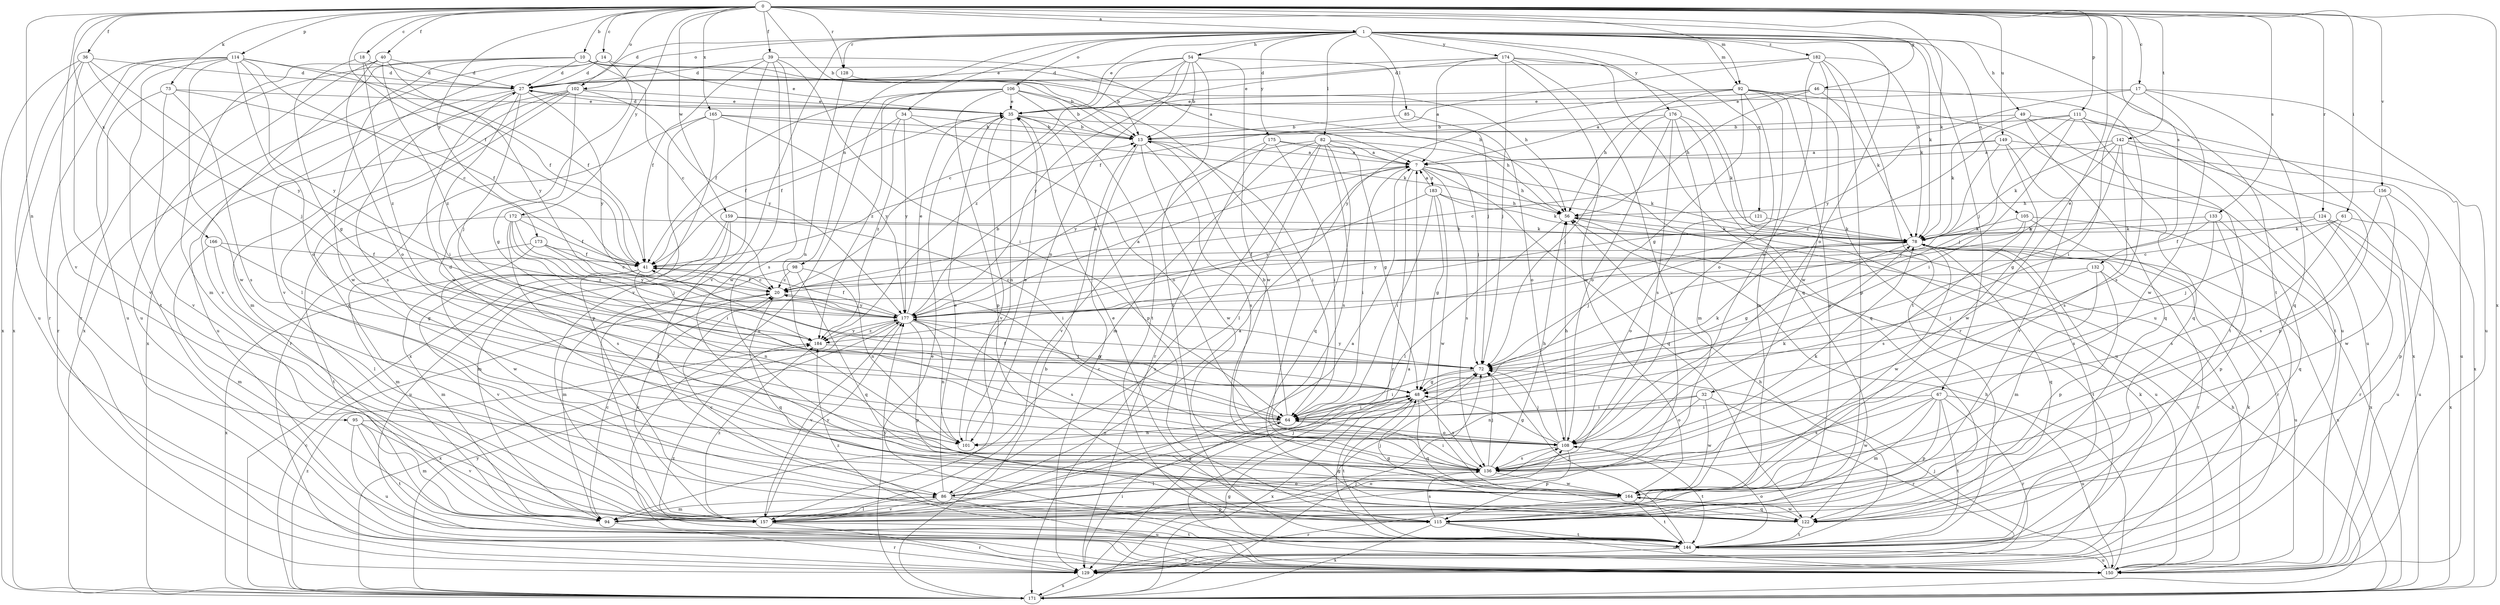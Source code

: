 strict digraph  {
0;
1;
7;
10;
13;
14;
17;
18;
20;
27;
32;
34;
35;
36;
39;
40;
41;
46;
48;
49;
54;
56;
61;
64;
67;
72;
73;
78;
82;
85;
86;
92;
94;
95;
98;
101;
102;
105;
106;
108;
111;
114;
115;
121;
122;
124;
128;
129;
132;
133;
136;
142;
144;
149;
150;
156;
157;
159;
164;
165;
166;
171;
172;
173;
174;
175;
176;
177;
182;
183;
184;
0 -> 1  [label=a];
0 -> 10  [label=b];
0 -> 13  [label=b];
0 -> 14  [label=c];
0 -> 17  [label=c];
0 -> 18  [label=c];
0 -> 32  [label=e];
0 -> 36  [label=f];
0 -> 39  [label=f];
0 -> 40  [label=f];
0 -> 41  [label=f];
0 -> 46  [label=g];
0 -> 61  [label=i];
0 -> 73  [label=k];
0 -> 78  [label=k];
0 -> 92  [label=m];
0 -> 95  [label=n];
0 -> 102  [label=o];
0 -> 111  [label=p];
0 -> 114  [label=p];
0 -> 124  [label=r];
0 -> 128  [label=r];
0 -> 132  [label=s];
0 -> 133  [label=s];
0 -> 142  [label=t];
0 -> 149  [label=u];
0 -> 156  [label=v];
0 -> 157  [label=v];
0 -> 159  [label=w];
0 -> 165  [label=x];
0 -> 166  [label=x];
0 -> 171  [label=x];
0 -> 172  [label=y];
0 -> 173  [label=y];
1 -> 27  [label=d];
1 -> 34  [label=e];
1 -> 35  [label=e];
1 -> 49  [label=h];
1 -> 54  [label=h];
1 -> 67  [label=j];
1 -> 78  [label=k];
1 -> 82  [label=l];
1 -> 85  [label=l];
1 -> 92  [label=m];
1 -> 98  [label=n];
1 -> 102  [label=o];
1 -> 105  [label=o];
1 -> 106  [label=o];
1 -> 108  [label=o];
1 -> 121  [label=q];
1 -> 128  [label=r];
1 -> 144  [label=t];
1 -> 157  [label=v];
1 -> 174  [label=y];
1 -> 175  [label=y];
1 -> 176  [label=y];
1 -> 182  [label=z];
7 -> 56  [label=h];
7 -> 64  [label=i];
7 -> 78  [label=k];
7 -> 122  [label=q];
7 -> 129  [label=r];
7 -> 136  [label=s];
7 -> 183  [label=z];
10 -> 13  [label=b];
10 -> 20  [label=c];
10 -> 27  [label=d];
10 -> 35  [label=e];
10 -> 56  [label=h];
10 -> 129  [label=r];
10 -> 157  [label=v];
10 -> 164  [label=w];
13 -> 7  [label=a];
13 -> 64  [label=i];
13 -> 129  [label=r];
13 -> 136  [label=s];
13 -> 164  [label=w];
14 -> 27  [label=d];
14 -> 56  [label=h];
14 -> 157  [label=v];
14 -> 164  [label=w];
14 -> 171  [label=x];
17 -> 35  [label=e];
17 -> 64  [label=i];
17 -> 122  [label=q];
17 -> 150  [label=u];
17 -> 164  [label=w];
17 -> 177  [label=y];
18 -> 27  [label=d];
18 -> 41  [label=f];
18 -> 48  [label=g];
18 -> 184  [label=z];
20 -> 7  [label=a];
20 -> 41  [label=f];
20 -> 122  [label=q];
20 -> 177  [label=y];
27 -> 35  [label=e];
27 -> 64  [label=i];
27 -> 72  [label=j];
27 -> 136  [label=s];
27 -> 171  [label=x];
27 -> 177  [label=y];
32 -> 64  [label=i];
32 -> 101  [label=n];
32 -> 108  [label=o];
32 -> 129  [label=r];
32 -> 164  [label=w];
34 -> 13  [label=b];
34 -> 41  [label=f];
34 -> 108  [label=o];
34 -> 177  [label=y];
34 -> 184  [label=z];
35 -> 13  [label=b];
35 -> 27  [label=d];
35 -> 41  [label=f];
35 -> 56  [label=h];
35 -> 101  [label=n];
35 -> 115  [label=p];
35 -> 157  [label=v];
36 -> 27  [label=d];
36 -> 72  [label=j];
36 -> 150  [label=u];
36 -> 157  [label=v];
36 -> 171  [label=x];
36 -> 177  [label=y];
39 -> 7  [label=a];
39 -> 27  [label=d];
39 -> 41  [label=f];
39 -> 64  [label=i];
39 -> 136  [label=s];
39 -> 157  [label=v];
39 -> 164  [label=w];
40 -> 27  [label=d];
40 -> 94  [label=m];
40 -> 108  [label=o];
40 -> 150  [label=u];
40 -> 177  [label=y];
40 -> 184  [label=z];
41 -> 20  [label=c];
41 -> 94  [label=m];
41 -> 101  [label=n];
41 -> 157  [label=v];
41 -> 171  [label=x];
46 -> 7  [label=a];
46 -> 35  [label=e];
46 -> 56  [label=h];
46 -> 78  [label=k];
46 -> 136  [label=s];
48 -> 64  [label=i];
48 -> 78  [label=k];
48 -> 122  [label=q];
48 -> 136  [label=s];
48 -> 144  [label=t];
48 -> 171  [label=x];
49 -> 13  [label=b];
49 -> 78  [label=k];
49 -> 122  [label=q];
49 -> 144  [label=t];
49 -> 171  [label=x];
54 -> 13  [label=b];
54 -> 20  [label=c];
54 -> 27  [label=d];
54 -> 72  [label=j];
54 -> 101  [label=n];
54 -> 144  [label=t];
54 -> 164  [label=w];
54 -> 177  [label=y];
54 -> 184  [label=z];
56 -> 78  [label=k];
56 -> 86  [label=l];
56 -> 150  [label=u];
61 -> 72  [label=j];
61 -> 78  [label=k];
61 -> 136  [label=s];
61 -> 150  [label=u];
64 -> 13  [label=b];
64 -> 41  [label=f];
64 -> 101  [label=n];
64 -> 108  [label=o];
67 -> 64  [label=i];
67 -> 94  [label=m];
67 -> 115  [label=p];
67 -> 129  [label=r];
67 -> 136  [label=s];
67 -> 144  [label=t];
67 -> 150  [label=u];
67 -> 164  [label=w];
72 -> 48  [label=g];
72 -> 64  [label=i];
72 -> 177  [label=y];
73 -> 35  [label=e];
73 -> 41  [label=f];
73 -> 129  [label=r];
73 -> 136  [label=s];
73 -> 157  [label=v];
78 -> 41  [label=f];
78 -> 48  [label=g];
78 -> 72  [label=j];
78 -> 122  [label=q];
78 -> 129  [label=r];
78 -> 144  [label=t];
78 -> 164  [label=w];
78 -> 171  [label=x];
82 -> 7  [label=a];
82 -> 48  [label=g];
82 -> 86  [label=l];
82 -> 94  [label=m];
82 -> 122  [label=q];
82 -> 136  [label=s];
82 -> 150  [label=u];
82 -> 171  [label=x];
82 -> 177  [label=y];
85 -> 13  [label=b];
85 -> 108  [label=o];
86 -> 7  [label=a];
86 -> 35  [label=e];
86 -> 72  [label=j];
86 -> 94  [label=m];
86 -> 115  [label=p];
86 -> 150  [label=u];
86 -> 157  [label=v];
92 -> 35  [label=e];
92 -> 48  [label=g];
92 -> 56  [label=h];
92 -> 94  [label=m];
92 -> 108  [label=o];
92 -> 115  [label=p];
92 -> 129  [label=r];
92 -> 150  [label=u];
92 -> 177  [label=y];
94 -> 20  [label=c];
94 -> 48  [label=g];
94 -> 108  [label=o];
94 -> 129  [label=r];
95 -> 94  [label=m];
95 -> 108  [label=o];
95 -> 144  [label=t];
95 -> 150  [label=u];
95 -> 157  [label=v];
98 -> 20  [label=c];
98 -> 94  [label=m];
98 -> 101  [label=n];
98 -> 122  [label=q];
101 -> 27  [label=d];
101 -> 35  [label=e];
102 -> 35  [label=e];
102 -> 48  [label=g];
102 -> 86  [label=l];
102 -> 94  [label=m];
102 -> 122  [label=q];
102 -> 150  [label=u];
102 -> 177  [label=y];
105 -> 78  [label=k];
105 -> 129  [label=r];
105 -> 136  [label=s];
105 -> 171  [label=x];
105 -> 177  [label=y];
106 -> 13  [label=b];
106 -> 35  [label=e];
106 -> 41  [label=f];
106 -> 115  [label=p];
106 -> 136  [label=s];
106 -> 144  [label=t];
106 -> 150  [label=u];
106 -> 184  [label=z];
108 -> 20  [label=c];
108 -> 48  [label=g];
108 -> 56  [label=h];
108 -> 72  [label=j];
108 -> 78  [label=k];
108 -> 115  [label=p];
108 -> 136  [label=s];
108 -> 144  [label=t];
111 -> 13  [label=b];
111 -> 64  [label=i];
111 -> 72  [label=j];
111 -> 122  [label=q];
111 -> 144  [label=t];
111 -> 150  [label=u];
111 -> 184  [label=z];
114 -> 20  [label=c];
114 -> 27  [label=d];
114 -> 41  [label=f];
114 -> 108  [label=o];
114 -> 129  [label=r];
114 -> 144  [label=t];
114 -> 150  [label=u];
114 -> 164  [label=w];
114 -> 171  [label=x];
114 -> 177  [label=y];
115 -> 20  [label=c];
115 -> 35  [label=e];
115 -> 136  [label=s];
115 -> 144  [label=t];
115 -> 150  [label=u];
115 -> 171  [label=x];
121 -> 78  [label=k];
121 -> 108  [label=o];
122 -> 48  [label=g];
122 -> 144  [label=t];
122 -> 164  [label=w];
124 -> 20  [label=c];
124 -> 78  [label=k];
124 -> 129  [label=r];
124 -> 150  [label=u];
124 -> 171  [label=x];
128 -> 13  [label=b];
128 -> 101  [label=n];
129 -> 64  [label=i];
129 -> 78  [label=k];
129 -> 171  [label=x];
132 -> 20  [label=c];
132 -> 72  [label=j];
132 -> 94  [label=m];
132 -> 115  [label=p];
132 -> 150  [label=u];
133 -> 41  [label=f];
133 -> 78  [label=k];
133 -> 115  [label=p];
133 -> 122  [label=q];
133 -> 136  [label=s];
136 -> 56  [label=h];
136 -> 64  [label=i];
136 -> 72  [label=j];
136 -> 78  [label=k];
136 -> 86  [label=l];
136 -> 164  [label=w];
142 -> 7  [label=a];
142 -> 48  [label=g];
142 -> 78  [label=k];
142 -> 115  [label=p];
142 -> 136  [label=s];
142 -> 150  [label=u];
142 -> 177  [label=y];
144 -> 48  [label=g];
144 -> 56  [label=h];
144 -> 72  [label=j];
144 -> 78  [label=k];
144 -> 108  [label=o];
144 -> 129  [label=r];
144 -> 150  [label=u];
144 -> 177  [label=y];
144 -> 184  [label=z];
149 -> 7  [label=a];
149 -> 20  [label=c];
149 -> 72  [label=j];
149 -> 157  [label=v];
149 -> 164  [label=w];
149 -> 171  [label=x];
150 -> 7  [label=a];
150 -> 56  [label=h];
150 -> 72  [label=j];
150 -> 184  [label=z];
156 -> 56  [label=h];
156 -> 115  [label=p];
156 -> 136  [label=s];
156 -> 164  [label=w];
157 -> 7  [label=a];
157 -> 20  [label=c];
157 -> 72  [label=j];
157 -> 86  [label=l];
157 -> 108  [label=o];
157 -> 129  [label=r];
157 -> 144  [label=t];
157 -> 177  [label=y];
157 -> 184  [label=z];
159 -> 64  [label=i];
159 -> 78  [label=k];
159 -> 86  [label=l];
159 -> 94  [label=m];
159 -> 150  [label=u];
164 -> 122  [label=q];
164 -> 129  [label=r];
164 -> 144  [label=t];
165 -> 13  [label=b];
165 -> 78  [label=k];
165 -> 115  [label=p];
165 -> 129  [label=r];
165 -> 171  [label=x];
165 -> 177  [label=y];
166 -> 41  [label=f];
166 -> 48  [label=g];
166 -> 86  [label=l];
166 -> 94  [label=m];
171 -> 13  [label=b];
171 -> 20  [label=c];
171 -> 35  [label=e];
171 -> 48  [label=g];
171 -> 56  [label=h];
171 -> 72  [label=j];
171 -> 177  [label=y];
171 -> 184  [label=z];
172 -> 41  [label=f];
172 -> 64  [label=i];
172 -> 72  [label=j];
172 -> 78  [label=k];
172 -> 136  [label=s];
172 -> 144  [label=t];
172 -> 184  [label=z];
173 -> 20  [label=c];
173 -> 41  [label=f];
173 -> 94  [label=m];
173 -> 164  [label=w];
173 -> 177  [label=y];
174 -> 7  [label=a];
174 -> 27  [label=d];
174 -> 35  [label=e];
174 -> 72  [label=j];
174 -> 122  [label=q];
174 -> 150  [label=u];
174 -> 157  [label=v];
174 -> 164  [label=w];
175 -> 7  [label=a];
175 -> 64  [label=i];
175 -> 72  [label=j];
175 -> 129  [label=r];
175 -> 157  [label=v];
176 -> 13  [label=b];
176 -> 72  [label=j];
176 -> 78  [label=k];
176 -> 94  [label=m];
176 -> 108  [label=o];
176 -> 122  [label=q];
176 -> 136  [label=s];
177 -> 7  [label=a];
177 -> 13  [label=b];
177 -> 35  [label=e];
177 -> 41  [label=f];
177 -> 48  [label=g];
177 -> 101  [label=n];
177 -> 115  [label=p];
177 -> 136  [label=s];
177 -> 157  [label=v];
177 -> 171  [label=x];
177 -> 184  [label=z];
182 -> 27  [label=d];
182 -> 41  [label=f];
182 -> 78  [label=k];
182 -> 108  [label=o];
182 -> 115  [label=p];
182 -> 144  [label=t];
182 -> 164  [label=w];
183 -> 7  [label=a];
183 -> 48  [label=g];
183 -> 56  [label=h];
183 -> 64  [label=i];
183 -> 78  [label=k];
183 -> 164  [label=w];
183 -> 177  [label=y];
184 -> 72  [label=j];
184 -> 177  [label=y];
}
